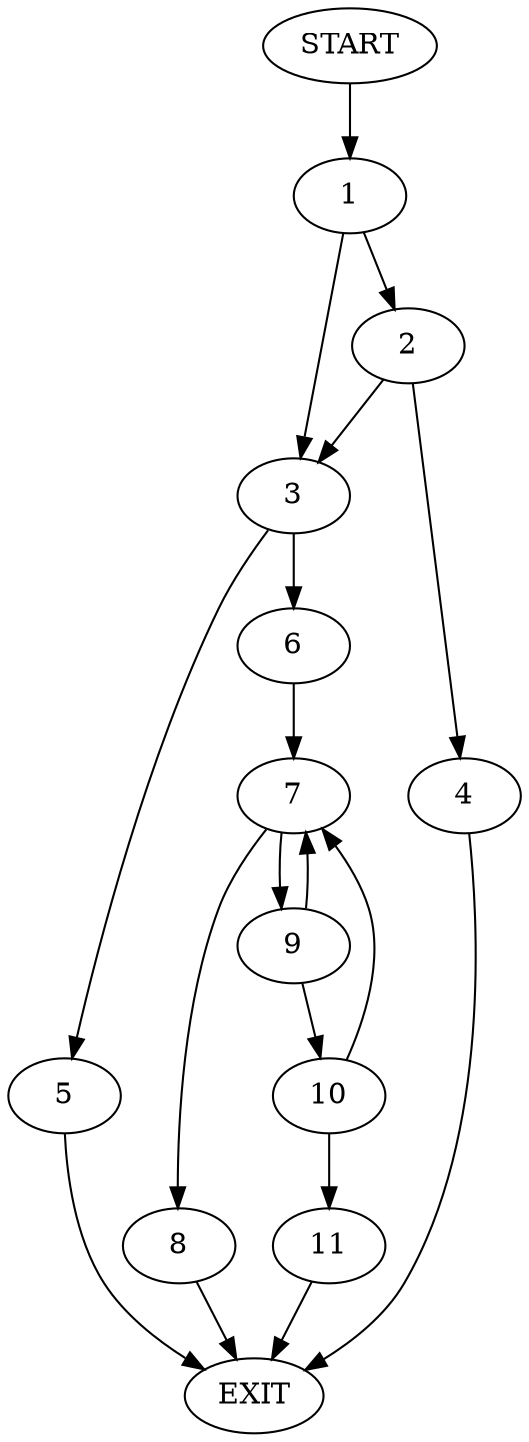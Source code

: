 digraph {
0 [label="START"]
12 [label="EXIT"]
0 -> 1
1 -> 2
1 -> 3
2 -> 3
2 -> 4
3 -> 5
3 -> 6
4 -> 12
6 -> 7
5 -> 12
7 -> 8
7 -> 9
9 -> 10
9 -> 7
8 -> 12
10 -> 7
10 -> 11
11 -> 12
}
